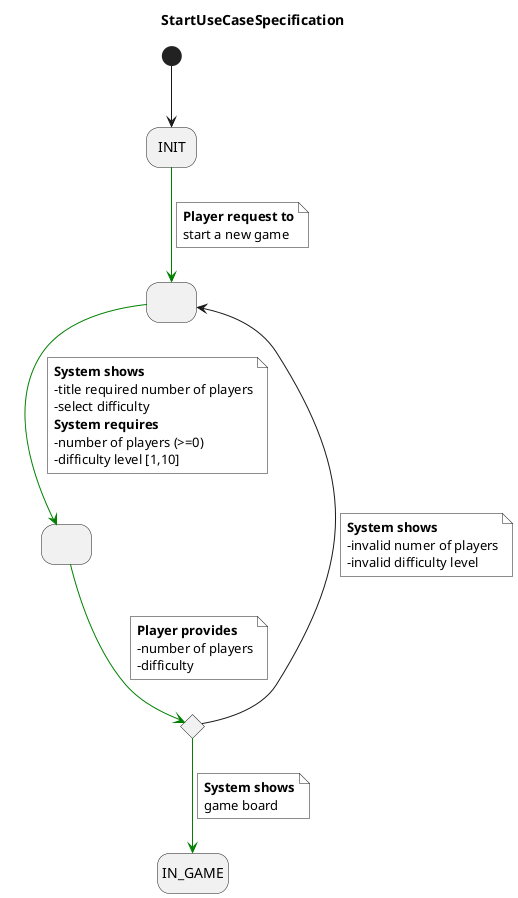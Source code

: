 @startuml StartUseCaseSpecification
title StartUseCaseSpecification
skinparam NoteBackgroundColor white
hide empty description
state INIT as "INIT"
state startedGame as " "
state numberOfPlayers as " "
state ifValidNumberOfPlayers <<choice>>

[*] --> INIT
INIT -[#green]-> startedGame
note on link #white
  <b>Player request to
  start a new game
end note
startedGame -[#green]-> numberOfPlayers
note on link
  <b>System shows
  -title required number of players
  -select difficulty
  <b>System requires
  -number of players (>=0)
  -difficulty level [1,10]
end note
numberOfPlayers -[#green]-> ifValidNumberOfPlayers
note on link
  <b>Player provides
  -number of players
  -difficulty
end note
ifValidNumberOfPlayers --> startedGame
note on link
  <b>System shows
  -invalid numer of players
  -invalid difficulty level
end note
ifValidNumberOfPlayers -[#green]-> IN_GAME
note on link
  <b>System shows
  game board
end note

@enduml
